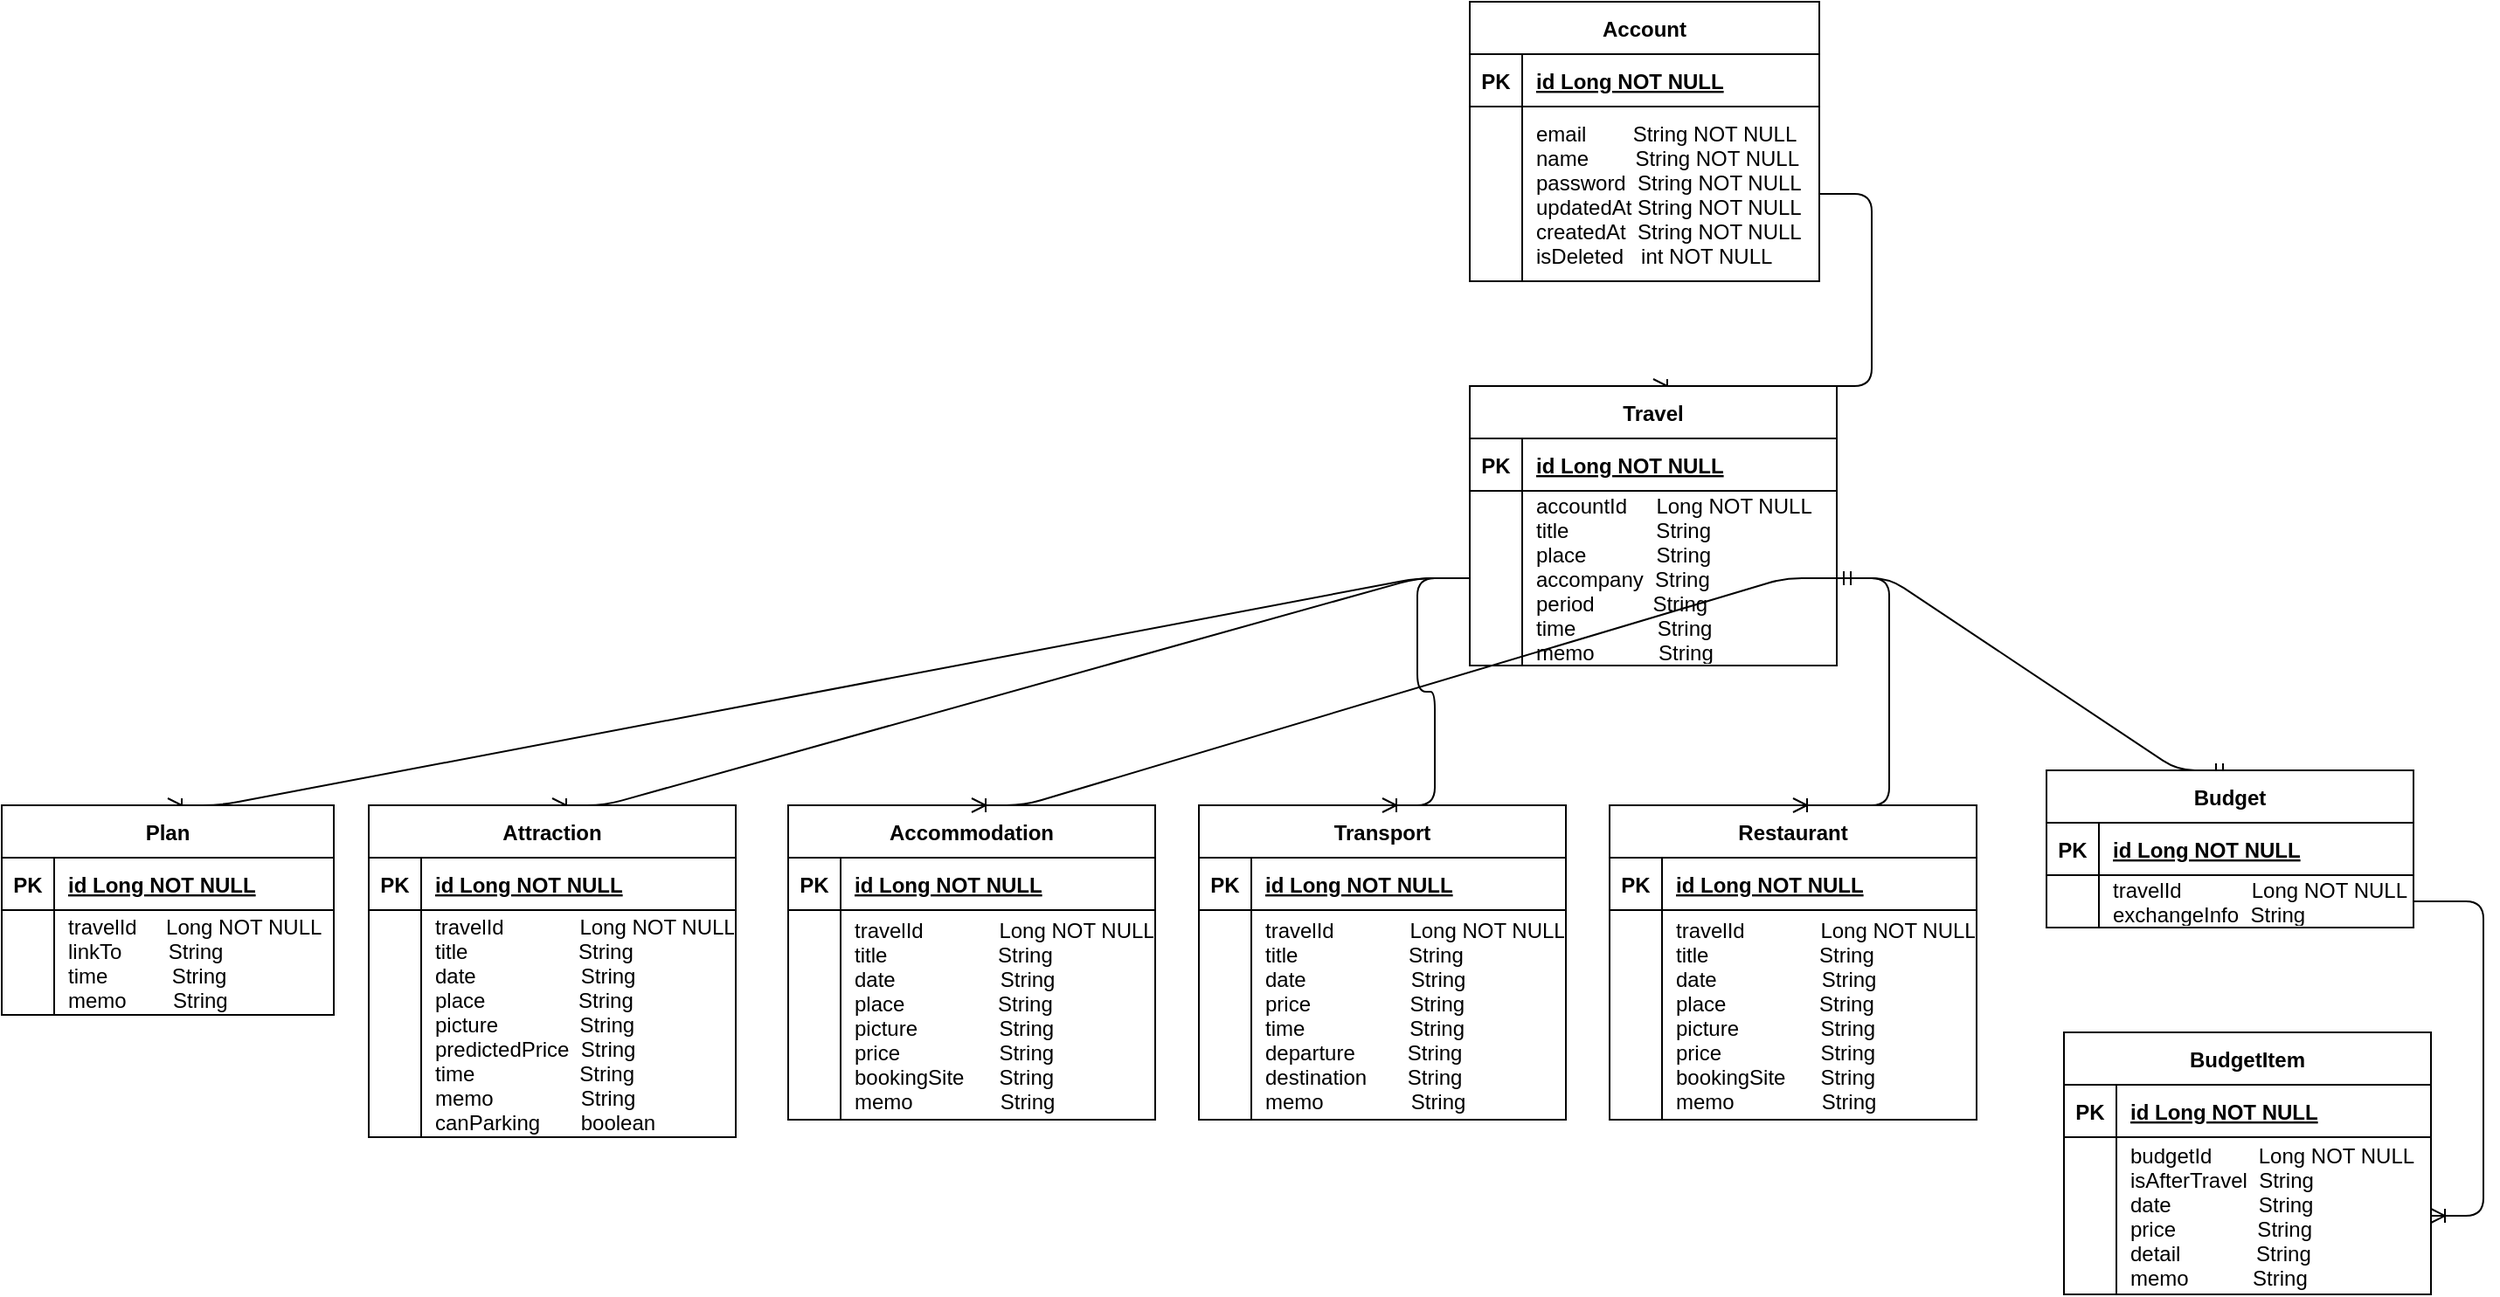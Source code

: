 <mxfile version="13.4.9" type="device"><diagram id="R2lEEEUBdFMjLlhIrx00" name="Page-1"><mxGraphModel dx="2276" dy="794" grid="1" gridSize="10" guides="1" tooltips="1" connect="1" arrows="1" fold="1" page="1" pageScale="1" pageWidth="850" pageHeight="1100" math="0" shadow="0" extFonts="Permanent Marker^https://fonts.googleapis.com/css?family=Permanent+Marker"><root><mxCell id="0"/><mxCell id="1" parent="0"/><mxCell id="_77yGDdiXlMoocpbxx36-9" value="" style="edgeStyle=entityRelationEdgeStyle;fontSize=12;html=1;endArrow=ERoneToMany;entryX=0.5;entryY=0;entryDx=0;entryDy=0;" parent="1" source="C-vyLk0tnHw3VtMMgP7b-17" target="_77yGDdiXlMoocpbxx36-2" edge="1"><mxGeometry width="100" height="100" relative="1" as="geometry"><mxPoint x="290" y="260" as="sourcePoint"/><mxPoint x="230" y="250" as="targetPoint"/></mxGeometry></mxCell><mxCell id="_77yGDdiXlMoocpbxx36-24" value="" style="edgeStyle=entityRelationEdgeStyle;fontSize=12;html=1;endArrow=ERmandOne;startArrow=ERmandOne;exitX=0.5;exitY=0;exitDx=0;exitDy=0;" parent="1" source="_77yGDdiXlMoocpbxx36-17" target="_77yGDdiXlMoocpbxx36-6" edge="1"><mxGeometry width="100" height="100" relative="1" as="geometry"><mxPoint x="590" y="680" as="sourcePoint"/><mxPoint x="690" y="580" as="targetPoint"/></mxGeometry></mxCell><mxCell id="_77yGDdiXlMoocpbxx36-25" value="" style="edgeStyle=entityRelationEdgeStyle;fontSize=12;html=1;endArrow=ERoneToMany;" parent="1" source="_77yGDdiXlMoocpbxx36-21" target="_77yGDdiXlMoocpbxx36-14" edge="1"><mxGeometry width="100" height="100" relative="1" as="geometry"><mxPoint x="670" y="640" as="sourcePoint"/><mxPoint x="160" y="630" as="targetPoint"/></mxGeometry></mxCell><mxCell id="_77yGDdiXlMoocpbxx36-17" value="Budget" style="shape=table;startSize=30;container=1;collapsible=1;childLayout=tableLayout;fixedRows=1;rowLines=0;fontStyle=1;align=center;resizeLast=1;" parent="1" vertex="1"><mxGeometry x="630" y="520" width="210" height="90" as="geometry"/></mxCell><mxCell id="_77yGDdiXlMoocpbxx36-18" value="" style="shape=partialRectangle;collapsible=0;dropTarget=0;pointerEvents=0;fillColor=none;points=[[0,0.5],[1,0.5]];portConstraint=eastwest;top=0;left=0;right=0;bottom=1;" parent="_77yGDdiXlMoocpbxx36-17" vertex="1"><mxGeometry y="30" width="210" height="30" as="geometry"/></mxCell><mxCell id="_77yGDdiXlMoocpbxx36-19" value="PK" style="shape=partialRectangle;overflow=hidden;connectable=0;fillColor=none;top=0;left=0;bottom=0;right=0;fontStyle=1;" parent="_77yGDdiXlMoocpbxx36-18" vertex="1"><mxGeometry width="30" height="30" as="geometry"/></mxCell><mxCell id="_77yGDdiXlMoocpbxx36-20" value="id Long NOT NULL " style="shape=partialRectangle;overflow=hidden;connectable=0;fillColor=none;top=0;left=0;bottom=0;right=0;align=left;spacingLeft=6;fontStyle=5;" parent="_77yGDdiXlMoocpbxx36-18" vertex="1"><mxGeometry x="30" width="180" height="30" as="geometry"/></mxCell><mxCell id="_77yGDdiXlMoocpbxx36-21" value="" style="shape=partialRectangle;collapsible=0;dropTarget=0;pointerEvents=0;fillColor=none;points=[[0,0.5],[1,0.5]];portConstraint=eastwest;top=0;left=0;right=0;bottom=0;" parent="_77yGDdiXlMoocpbxx36-17" vertex="1"><mxGeometry y="60" width="210" height="30" as="geometry"/></mxCell><mxCell id="_77yGDdiXlMoocpbxx36-22" value="" style="shape=partialRectangle;overflow=hidden;connectable=0;fillColor=none;top=0;left=0;bottom=0;right=0;" parent="_77yGDdiXlMoocpbxx36-21" vertex="1"><mxGeometry width="30" height="30" as="geometry"/></mxCell><mxCell id="_77yGDdiXlMoocpbxx36-23" value="travelId            Long NOT NULL&#10;exchangeInfo  String&#10;" style="shape=partialRectangle;overflow=hidden;connectable=0;fillColor=none;top=0;left=0;bottom=0;right=0;align=left;spacingLeft=6;" parent="_77yGDdiXlMoocpbxx36-21" vertex="1"><mxGeometry x="30" width="180" height="30" as="geometry"/></mxCell><mxCell id="_77yGDdiXlMoocpbxx36-10" value="BudgetItem" style="shape=table;startSize=30;container=1;collapsible=1;childLayout=tableLayout;fixedRows=1;rowLines=0;fontStyle=1;align=center;resizeLast=1;" parent="1" vertex="1"><mxGeometry x="640" y="670" width="210" height="150" as="geometry"/></mxCell><mxCell id="_77yGDdiXlMoocpbxx36-11" value="" style="shape=partialRectangle;collapsible=0;dropTarget=0;pointerEvents=0;fillColor=none;points=[[0,0.5],[1,0.5]];portConstraint=eastwest;top=0;left=0;right=0;bottom=1;" parent="_77yGDdiXlMoocpbxx36-10" vertex="1"><mxGeometry y="30" width="210" height="30" as="geometry"/></mxCell><mxCell id="_77yGDdiXlMoocpbxx36-12" value="PK" style="shape=partialRectangle;overflow=hidden;connectable=0;fillColor=none;top=0;left=0;bottom=0;right=0;fontStyle=1;" parent="_77yGDdiXlMoocpbxx36-11" vertex="1"><mxGeometry width="30" height="30" as="geometry"/></mxCell><mxCell id="_77yGDdiXlMoocpbxx36-13" value="id Long NOT NULL " style="shape=partialRectangle;overflow=hidden;connectable=0;fillColor=none;top=0;left=0;bottom=0;right=0;align=left;spacingLeft=6;fontStyle=5;" parent="_77yGDdiXlMoocpbxx36-11" vertex="1"><mxGeometry x="30" width="180" height="30" as="geometry"/></mxCell><mxCell id="_77yGDdiXlMoocpbxx36-14" value="" style="shape=partialRectangle;collapsible=0;dropTarget=0;pointerEvents=0;fillColor=none;points=[[0,0.5],[1,0.5]];portConstraint=eastwest;top=0;left=0;right=0;bottom=0;" parent="_77yGDdiXlMoocpbxx36-10" vertex="1"><mxGeometry y="60" width="210" height="90" as="geometry"/></mxCell><mxCell id="_77yGDdiXlMoocpbxx36-15" value="" style="shape=partialRectangle;overflow=hidden;connectable=0;fillColor=none;top=0;left=0;bottom=0;right=0;" parent="_77yGDdiXlMoocpbxx36-14" vertex="1"><mxGeometry width="30" height="90" as="geometry"/></mxCell><mxCell id="_77yGDdiXlMoocpbxx36-16" value="budgetId        Long NOT NULL&#10;isAfterTravel  String&#10;date               String &#10;price              String &#10;detail             String&#10;memo           String " style="shape=partialRectangle;overflow=hidden;connectable=0;fillColor=none;top=0;left=0;bottom=0;right=0;align=left;spacingLeft=6;" parent="_77yGDdiXlMoocpbxx36-14" vertex="1"><mxGeometry x="30" width="180" height="90" as="geometry"/></mxCell><mxCell id="_77yGDdiXlMoocpbxx36-34" value="" style="edgeStyle=entityRelationEdgeStyle;fontSize=12;html=1;endArrow=ERoneToMany;entryX=0.5;entryY=0;entryDx=0;entryDy=0;" parent="1" source="_77yGDdiXlMoocpbxx36-6" target="_77yGDdiXlMoocpbxx36-27" edge="1"><mxGeometry width="100" height="100" relative="1" as="geometry"><mxPoint x="210" y="440" as="sourcePoint"/><mxPoint x="230" y="700" as="targetPoint"/></mxGeometry></mxCell><mxCell id="_77yGDdiXlMoocpbxx36-42" value="" style="edgeStyle=entityRelationEdgeStyle;fontSize=12;html=1;endArrow=ERoneToMany;entryX=0.5;entryY=0;entryDx=0;entryDy=0;" parent="1" target="_77yGDdiXlMoocpbxx36-35" edge="1" source="_77yGDdiXlMoocpbxx36-6"><mxGeometry width="100" height="100" relative="1" as="geometry"><mxPoint x="500" y="485" as="sourcePoint"/><mxPoint x="145" y="540" as="targetPoint"/></mxGeometry></mxCell><mxCell id="U0u3CLeGnFLH9jzzW1JW-8" value="Transport" style="shape=table;startSize=30;container=1;collapsible=1;childLayout=tableLayout;fixedRows=1;rowLines=0;fontStyle=1;align=center;resizeLast=1;" vertex="1" parent="1"><mxGeometry x="145" y="540" width="210" height="180" as="geometry"/></mxCell><mxCell id="U0u3CLeGnFLH9jzzW1JW-9" value="" style="shape=partialRectangle;collapsible=0;dropTarget=0;pointerEvents=0;fillColor=none;points=[[0,0.5],[1,0.5]];portConstraint=eastwest;top=0;left=0;right=0;bottom=1;" vertex="1" parent="U0u3CLeGnFLH9jzzW1JW-8"><mxGeometry y="30" width="210" height="30" as="geometry"/></mxCell><mxCell id="U0u3CLeGnFLH9jzzW1JW-10" value="PK" style="shape=partialRectangle;overflow=hidden;connectable=0;fillColor=none;top=0;left=0;bottom=0;right=0;fontStyle=1;" vertex="1" parent="U0u3CLeGnFLH9jzzW1JW-9"><mxGeometry width="30" height="30" as="geometry"/></mxCell><mxCell id="U0u3CLeGnFLH9jzzW1JW-11" value="id Long NOT NULL " style="shape=partialRectangle;overflow=hidden;connectable=0;fillColor=none;top=0;left=0;bottom=0;right=0;align=left;spacingLeft=6;fontStyle=5;" vertex="1" parent="U0u3CLeGnFLH9jzzW1JW-9"><mxGeometry x="30" width="180" height="30" as="geometry"/></mxCell><mxCell id="U0u3CLeGnFLH9jzzW1JW-12" value="" style="shape=partialRectangle;collapsible=0;dropTarget=0;pointerEvents=0;fillColor=none;points=[[0,0.5],[1,0.5]];portConstraint=eastwest;top=0;left=0;right=0;bottom=0;" vertex="1" parent="U0u3CLeGnFLH9jzzW1JW-8"><mxGeometry y="60" width="210" height="120" as="geometry"/></mxCell><mxCell id="U0u3CLeGnFLH9jzzW1JW-13" value="" style="shape=partialRectangle;overflow=hidden;connectable=0;fillColor=none;top=0;left=0;bottom=0;right=0;" vertex="1" parent="U0u3CLeGnFLH9jzzW1JW-12"><mxGeometry width="30" height="120" as="geometry"/></mxCell><mxCell id="U0u3CLeGnFLH9jzzW1JW-14" value="travelId             Long NOT NULL&#10;title                   String&#10;date                  String&#10;price                 String &#10;time                  String &#10;departure         String &#10;destination       String&#10;memo               String     " style="shape=partialRectangle;overflow=hidden;connectable=0;fillColor=none;top=0;left=0;bottom=0;right=0;align=left;spacingLeft=6;" vertex="1" parent="U0u3CLeGnFLH9jzzW1JW-12"><mxGeometry x="30" width="180" height="120" as="geometry"/></mxCell><mxCell id="U0u3CLeGnFLH9jzzW1JW-1" value="Accommodation" style="shape=table;startSize=30;container=1;collapsible=1;childLayout=tableLayout;fixedRows=1;rowLines=0;fontStyle=1;align=center;resizeLast=1;" vertex="1" parent="1"><mxGeometry x="-90" y="540" width="210" height="180" as="geometry"/></mxCell><mxCell id="U0u3CLeGnFLH9jzzW1JW-2" value="" style="shape=partialRectangle;collapsible=0;dropTarget=0;pointerEvents=0;fillColor=none;points=[[0,0.5],[1,0.5]];portConstraint=eastwest;top=0;left=0;right=0;bottom=1;" vertex="1" parent="U0u3CLeGnFLH9jzzW1JW-1"><mxGeometry y="30" width="210" height="30" as="geometry"/></mxCell><mxCell id="U0u3CLeGnFLH9jzzW1JW-3" value="PK" style="shape=partialRectangle;overflow=hidden;connectable=0;fillColor=none;top=0;left=0;bottom=0;right=0;fontStyle=1;" vertex="1" parent="U0u3CLeGnFLH9jzzW1JW-2"><mxGeometry width="30" height="30" as="geometry"/></mxCell><mxCell id="U0u3CLeGnFLH9jzzW1JW-4" value="id Long NOT NULL " style="shape=partialRectangle;overflow=hidden;connectable=0;fillColor=none;top=0;left=0;bottom=0;right=0;align=left;spacingLeft=6;fontStyle=5;" vertex="1" parent="U0u3CLeGnFLH9jzzW1JW-2"><mxGeometry x="30" width="180" height="30" as="geometry"/></mxCell><mxCell id="U0u3CLeGnFLH9jzzW1JW-5" value="" style="shape=partialRectangle;collapsible=0;dropTarget=0;pointerEvents=0;fillColor=none;points=[[0,0.5],[1,0.5]];portConstraint=eastwest;top=0;left=0;right=0;bottom=0;" vertex="1" parent="U0u3CLeGnFLH9jzzW1JW-1"><mxGeometry y="60" width="210" height="120" as="geometry"/></mxCell><mxCell id="U0u3CLeGnFLH9jzzW1JW-6" value="" style="shape=partialRectangle;overflow=hidden;connectable=0;fillColor=none;top=0;left=0;bottom=0;right=0;" vertex="1" parent="U0u3CLeGnFLH9jzzW1JW-5"><mxGeometry width="30" height="120" as="geometry"/></mxCell><mxCell id="U0u3CLeGnFLH9jzzW1JW-7" value="travelId             Long NOT NULL&#10;title                   String&#10;date                  String&#10;place                String &#10;picture              String &#10;price                 String&#10;bookingSite      String&#10;memo               String" style="shape=partialRectangle;overflow=hidden;connectable=0;fillColor=none;top=0;left=0;bottom=0;right=0;align=left;spacingLeft=6;" vertex="1" parent="U0u3CLeGnFLH9jzzW1JW-5"><mxGeometry x="30" width="180" height="120" as="geometry"/></mxCell><mxCell id="_77yGDdiXlMoocpbxx36-35" value="Attraction" style="shape=table;startSize=30;container=1;collapsible=1;childLayout=tableLayout;fixedRows=1;rowLines=0;fontStyle=1;align=center;resizeLast=1;" parent="1" vertex="1"><mxGeometry x="-330" y="540" width="210" height="190" as="geometry"/></mxCell><mxCell id="_77yGDdiXlMoocpbxx36-36" value="" style="shape=partialRectangle;collapsible=0;dropTarget=0;pointerEvents=0;fillColor=none;points=[[0,0.5],[1,0.5]];portConstraint=eastwest;top=0;left=0;right=0;bottom=1;" parent="_77yGDdiXlMoocpbxx36-35" vertex="1"><mxGeometry y="30" width="210" height="30" as="geometry"/></mxCell><mxCell id="_77yGDdiXlMoocpbxx36-37" value="PK" style="shape=partialRectangle;overflow=hidden;connectable=0;fillColor=none;top=0;left=0;bottom=0;right=0;fontStyle=1;" parent="_77yGDdiXlMoocpbxx36-36" vertex="1"><mxGeometry width="30" height="30" as="geometry"/></mxCell><mxCell id="_77yGDdiXlMoocpbxx36-38" value="id Long NOT NULL " style="shape=partialRectangle;overflow=hidden;connectable=0;fillColor=none;top=0;left=0;bottom=0;right=0;align=left;spacingLeft=6;fontStyle=5;" parent="_77yGDdiXlMoocpbxx36-36" vertex="1"><mxGeometry x="30" width="180" height="30" as="geometry"/></mxCell><mxCell id="_77yGDdiXlMoocpbxx36-39" value="" style="shape=partialRectangle;collapsible=0;dropTarget=0;pointerEvents=0;fillColor=none;points=[[0,0.5],[1,0.5]];portConstraint=eastwest;top=0;left=0;right=0;bottom=0;" parent="_77yGDdiXlMoocpbxx36-35" vertex="1"><mxGeometry y="60" width="210" height="130" as="geometry"/></mxCell><mxCell id="_77yGDdiXlMoocpbxx36-40" value="" style="shape=partialRectangle;overflow=hidden;connectable=0;fillColor=none;top=0;left=0;bottom=0;right=0;" parent="_77yGDdiXlMoocpbxx36-39" vertex="1"><mxGeometry width="30" height="130" as="geometry"/></mxCell><mxCell id="_77yGDdiXlMoocpbxx36-41" value="travelId             Long NOT NULL&#10;title                   String&#10;date                  String&#10;place                String &#10;picture              String &#10;predictedPrice  String&#10;time                  String &#10;memo               String&#10;canParking       boolean" style="shape=partialRectangle;overflow=hidden;connectable=0;fillColor=none;top=0;left=0;bottom=0;right=0;align=left;spacingLeft=6;" parent="_77yGDdiXlMoocpbxx36-39" vertex="1"><mxGeometry x="30" width="180" height="130" as="geometry"/></mxCell><mxCell id="_77yGDdiXlMoocpbxx36-27" value="Plan" style="shape=table;startSize=30;container=1;collapsible=1;childLayout=tableLayout;fixedRows=1;rowLines=0;fontStyle=1;align=center;resizeLast=1;" parent="1" vertex="1"><mxGeometry x="-540" y="540" width="190" height="120" as="geometry"/></mxCell><mxCell id="_77yGDdiXlMoocpbxx36-28" value="" style="shape=partialRectangle;collapsible=0;dropTarget=0;pointerEvents=0;fillColor=none;points=[[0,0.5],[1,0.5]];portConstraint=eastwest;top=0;left=0;right=0;bottom=1;" parent="_77yGDdiXlMoocpbxx36-27" vertex="1"><mxGeometry y="30" width="190" height="30" as="geometry"/></mxCell><mxCell id="_77yGDdiXlMoocpbxx36-29" value="PK" style="shape=partialRectangle;overflow=hidden;connectable=0;fillColor=none;top=0;left=0;bottom=0;right=0;fontStyle=1;" parent="_77yGDdiXlMoocpbxx36-28" vertex="1"><mxGeometry width="30" height="30" as="geometry"/></mxCell><mxCell id="_77yGDdiXlMoocpbxx36-30" value="id Long NOT NULL " style="shape=partialRectangle;overflow=hidden;connectable=0;fillColor=none;top=0;left=0;bottom=0;right=0;align=left;spacingLeft=6;fontStyle=5;" parent="_77yGDdiXlMoocpbxx36-28" vertex="1"><mxGeometry x="30" width="160" height="30" as="geometry"/></mxCell><mxCell id="_77yGDdiXlMoocpbxx36-31" value="" style="shape=partialRectangle;collapsible=0;dropTarget=0;pointerEvents=0;fillColor=none;points=[[0,0.5],[1,0.5]];portConstraint=eastwest;top=0;left=0;right=0;bottom=0;" parent="_77yGDdiXlMoocpbxx36-27" vertex="1"><mxGeometry y="60" width="190" height="60" as="geometry"/></mxCell><mxCell id="_77yGDdiXlMoocpbxx36-32" value="" style="shape=partialRectangle;overflow=hidden;connectable=0;fillColor=none;top=0;left=0;bottom=0;right=0;" parent="_77yGDdiXlMoocpbxx36-31" vertex="1"><mxGeometry width="30" height="60" as="geometry"/></mxCell><mxCell id="_77yGDdiXlMoocpbxx36-33" value="travelId     Long NOT NULL&#10;linkTo        String&#10;time           String &#10;memo        String " style="shape=partialRectangle;overflow=hidden;connectable=0;fillColor=none;top=0;left=0;bottom=0;right=0;align=left;spacingLeft=6;" parent="_77yGDdiXlMoocpbxx36-31" vertex="1"><mxGeometry x="30" width="160" height="60" as="geometry"/></mxCell><mxCell id="U0u3CLeGnFLH9jzzW1JW-15" value="Restaurant" style="shape=table;startSize=30;container=1;collapsible=1;childLayout=tableLayout;fixedRows=1;rowLines=0;fontStyle=1;align=center;resizeLast=1;" vertex="1" parent="1"><mxGeometry x="380" y="540" width="210" height="180" as="geometry"/></mxCell><mxCell id="U0u3CLeGnFLH9jzzW1JW-16" value="" style="shape=partialRectangle;collapsible=0;dropTarget=0;pointerEvents=0;fillColor=none;points=[[0,0.5],[1,0.5]];portConstraint=eastwest;top=0;left=0;right=0;bottom=1;" vertex="1" parent="U0u3CLeGnFLH9jzzW1JW-15"><mxGeometry y="30" width="210" height="30" as="geometry"/></mxCell><mxCell id="U0u3CLeGnFLH9jzzW1JW-17" value="PK" style="shape=partialRectangle;overflow=hidden;connectable=0;fillColor=none;top=0;left=0;bottom=0;right=0;fontStyle=1;" vertex="1" parent="U0u3CLeGnFLH9jzzW1JW-16"><mxGeometry width="30" height="30" as="geometry"/></mxCell><mxCell id="U0u3CLeGnFLH9jzzW1JW-18" value="id Long NOT NULL " style="shape=partialRectangle;overflow=hidden;connectable=0;fillColor=none;top=0;left=0;bottom=0;right=0;align=left;spacingLeft=6;fontStyle=5;" vertex="1" parent="U0u3CLeGnFLH9jzzW1JW-16"><mxGeometry x="30" width="180" height="30" as="geometry"/></mxCell><mxCell id="U0u3CLeGnFLH9jzzW1JW-19" value="" style="shape=partialRectangle;collapsible=0;dropTarget=0;pointerEvents=0;fillColor=none;points=[[0,0.5],[1,0.5]];portConstraint=eastwest;top=0;left=0;right=0;bottom=0;" vertex="1" parent="U0u3CLeGnFLH9jzzW1JW-15"><mxGeometry y="60" width="210" height="120" as="geometry"/></mxCell><mxCell id="U0u3CLeGnFLH9jzzW1JW-20" value="" style="shape=partialRectangle;overflow=hidden;connectable=0;fillColor=none;top=0;left=0;bottom=0;right=0;" vertex="1" parent="U0u3CLeGnFLH9jzzW1JW-19"><mxGeometry width="30" height="120" as="geometry"/></mxCell><mxCell id="U0u3CLeGnFLH9jzzW1JW-21" value="travelId             Long NOT NULL&#10;title                   String&#10;date                  String&#10;place                String &#10;picture              String &#10;price                 String&#10;bookingSite      String&#10;memo               String" style="shape=partialRectangle;overflow=hidden;connectable=0;fillColor=none;top=0;left=0;bottom=0;right=0;align=left;spacingLeft=6;" vertex="1" parent="U0u3CLeGnFLH9jzzW1JW-19"><mxGeometry x="30" width="180" height="120" as="geometry"/></mxCell><mxCell id="U0u3CLeGnFLH9jzzW1JW-22" value="" style="edgeStyle=entityRelationEdgeStyle;fontSize=12;html=1;endArrow=ERoneToMany;entryX=0.5;entryY=0;entryDx=0;entryDy=0;" edge="1" parent="1" source="_77yGDdiXlMoocpbxx36-6" target="U0u3CLeGnFLH9jzzW1JW-15"><mxGeometry width="100" height="100" relative="1" as="geometry"><mxPoint x="320" y="620" as="sourcePoint"/><mxPoint x="420" y="520" as="targetPoint"/></mxGeometry></mxCell><mxCell id="U0u3CLeGnFLH9jzzW1JW-23" value="" style="edgeStyle=entityRelationEdgeStyle;fontSize=12;html=1;endArrow=ERoneToMany;entryX=0.5;entryY=0;entryDx=0;entryDy=0;" edge="1" parent="1" source="_77yGDdiXlMoocpbxx36-6" target="U0u3CLeGnFLH9jzzW1JW-8"><mxGeometry width="100" height="100" relative="1" as="geometry"><mxPoint x="220" y="420" as="sourcePoint"/><mxPoint x="150" y="360" as="targetPoint"/></mxGeometry></mxCell><mxCell id="U0u3CLeGnFLH9jzzW1JW-24" value="" style="edgeStyle=entityRelationEdgeStyle;fontSize=12;html=1;endArrow=ERoneToMany;entryX=0.5;entryY=0;entryDx=0;entryDy=0;exitX=1;exitY=0.5;exitDx=0;exitDy=0;" edge="1" parent="1" source="_77yGDdiXlMoocpbxx36-6" target="U0u3CLeGnFLH9jzzW1JW-1"><mxGeometry width="100" height="100" relative="1" as="geometry"><mxPoint x="150" y="460" as="sourcePoint"/><mxPoint x="160" y="370" as="targetPoint"/></mxGeometry></mxCell><mxCell id="_77yGDdiXlMoocpbxx36-2" value="Travel" style="shape=table;startSize=30;container=1;collapsible=1;childLayout=tableLayout;fixedRows=1;rowLines=0;fontStyle=1;align=center;resizeLast=1;" parent="1" vertex="1"><mxGeometry x="300" y="300" width="210" height="160" as="geometry"/></mxCell><mxCell id="_77yGDdiXlMoocpbxx36-3" value="" style="shape=partialRectangle;collapsible=0;dropTarget=0;pointerEvents=0;fillColor=none;points=[[0,0.5],[1,0.5]];portConstraint=eastwest;top=0;left=0;right=0;bottom=1;" parent="_77yGDdiXlMoocpbxx36-2" vertex="1"><mxGeometry y="30" width="210" height="30" as="geometry"/></mxCell><mxCell id="_77yGDdiXlMoocpbxx36-4" value="PK" style="shape=partialRectangle;overflow=hidden;connectable=0;fillColor=none;top=0;left=0;bottom=0;right=0;fontStyle=1;" parent="_77yGDdiXlMoocpbxx36-3" vertex="1"><mxGeometry width="30" height="30" as="geometry"/></mxCell><mxCell id="_77yGDdiXlMoocpbxx36-5" value="id Long NOT NULL " style="shape=partialRectangle;overflow=hidden;connectable=0;fillColor=none;top=0;left=0;bottom=0;right=0;align=left;spacingLeft=6;fontStyle=5;" parent="_77yGDdiXlMoocpbxx36-3" vertex="1"><mxGeometry x="30" width="180" height="30" as="geometry"/></mxCell><mxCell id="_77yGDdiXlMoocpbxx36-6" value="" style="shape=partialRectangle;collapsible=0;dropTarget=0;pointerEvents=0;fillColor=none;points=[[0,0.5],[1,0.5]];portConstraint=eastwest;top=0;left=0;right=0;bottom=0;" parent="_77yGDdiXlMoocpbxx36-2" vertex="1"><mxGeometry y="60" width="210" height="100" as="geometry"/></mxCell><mxCell id="_77yGDdiXlMoocpbxx36-7" value="" style="shape=partialRectangle;overflow=hidden;connectable=0;fillColor=none;top=0;left=0;bottom=0;right=0;" parent="_77yGDdiXlMoocpbxx36-6" vertex="1"><mxGeometry width="30" height="100" as="geometry"/></mxCell><mxCell id="_77yGDdiXlMoocpbxx36-8" value="accountId     Long NOT NULL&#10;title               String&#10;place            String &#10;accompany  String &#10;period          String&#10;time              String &#10;memo           String " style="shape=partialRectangle;overflow=hidden;connectable=0;fillColor=none;top=0;left=0;bottom=0;right=0;align=left;spacingLeft=6;" parent="_77yGDdiXlMoocpbxx36-6" vertex="1"><mxGeometry x="30" width="180" height="100" as="geometry"/></mxCell><mxCell id="C-vyLk0tnHw3VtMMgP7b-13" value="Account" style="shape=table;startSize=30;container=1;collapsible=1;childLayout=tableLayout;fixedRows=1;rowLines=0;fontStyle=1;align=center;resizeLast=1;" parent="1" vertex="1"><mxGeometry x="300" y="80" width="200" height="160" as="geometry"/></mxCell><mxCell id="C-vyLk0tnHw3VtMMgP7b-14" value="" style="shape=partialRectangle;collapsible=0;dropTarget=0;pointerEvents=0;fillColor=none;points=[[0,0.5],[1,0.5]];portConstraint=eastwest;top=0;left=0;right=0;bottom=1;" parent="C-vyLk0tnHw3VtMMgP7b-13" vertex="1"><mxGeometry y="30" width="200" height="30" as="geometry"/></mxCell><mxCell id="C-vyLk0tnHw3VtMMgP7b-15" value="PK" style="shape=partialRectangle;overflow=hidden;connectable=0;fillColor=none;top=0;left=0;bottom=0;right=0;fontStyle=1;" parent="C-vyLk0tnHw3VtMMgP7b-14" vertex="1"><mxGeometry width="30" height="30" as="geometry"/></mxCell><mxCell id="C-vyLk0tnHw3VtMMgP7b-16" value="id Long NOT NULL " style="shape=partialRectangle;overflow=hidden;connectable=0;fillColor=none;top=0;left=0;bottom=0;right=0;align=left;spacingLeft=6;fontStyle=5;" parent="C-vyLk0tnHw3VtMMgP7b-14" vertex="1"><mxGeometry x="30" width="170" height="30" as="geometry"/></mxCell><mxCell id="C-vyLk0tnHw3VtMMgP7b-17" value="" style="shape=partialRectangle;collapsible=0;dropTarget=0;pointerEvents=0;fillColor=none;points=[[0,0.5],[1,0.5]];portConstraint=eastwest;top=0;left=0;right=0;bottom=0;" parent="C-vyLk0tnHw3VtMMgP7b-13" vertex="1"><mxGeometry y="60" width="200" height="100" as="geometry"/></mxCell><mxCell id="C-vyLk0tnHw3VtMMgP7b-18" value="" style="shape=partialRectangle;overflow=hidden;connectable=0;fillColor=none;top=0;left=0;bottom=0;right=0;" parent="C-vyLk0tnHw3VtMMgP7b-17" vertex="1"><mxGeometry width="30" height="100" as="geometry"/></mxCell><mxCell id="C-vyLk0tnHw3VtMMgP7b-19" value="email        String NOT NULL&#10;name        String NOT NULL&#10;password  String NOT NULL&#10;updatedAt String NOT NULL&#10;createdAt  String NOT NULL&#10;isDeleted   int NOT NULL" style="shape=partialRectangle;overflow=hidden;connectable=0;fillColor=none;top=0;left=0;bottom=0;right=0;align=left;spacingLeft=6;" parent="C-vyLk0tnHw3VtMMgP7b-17" vertex="1"><mxGeometry x="30" width="170" height="100" as="geometry"/></mxCell></root></mxGraphModel></diagram></mxfile>